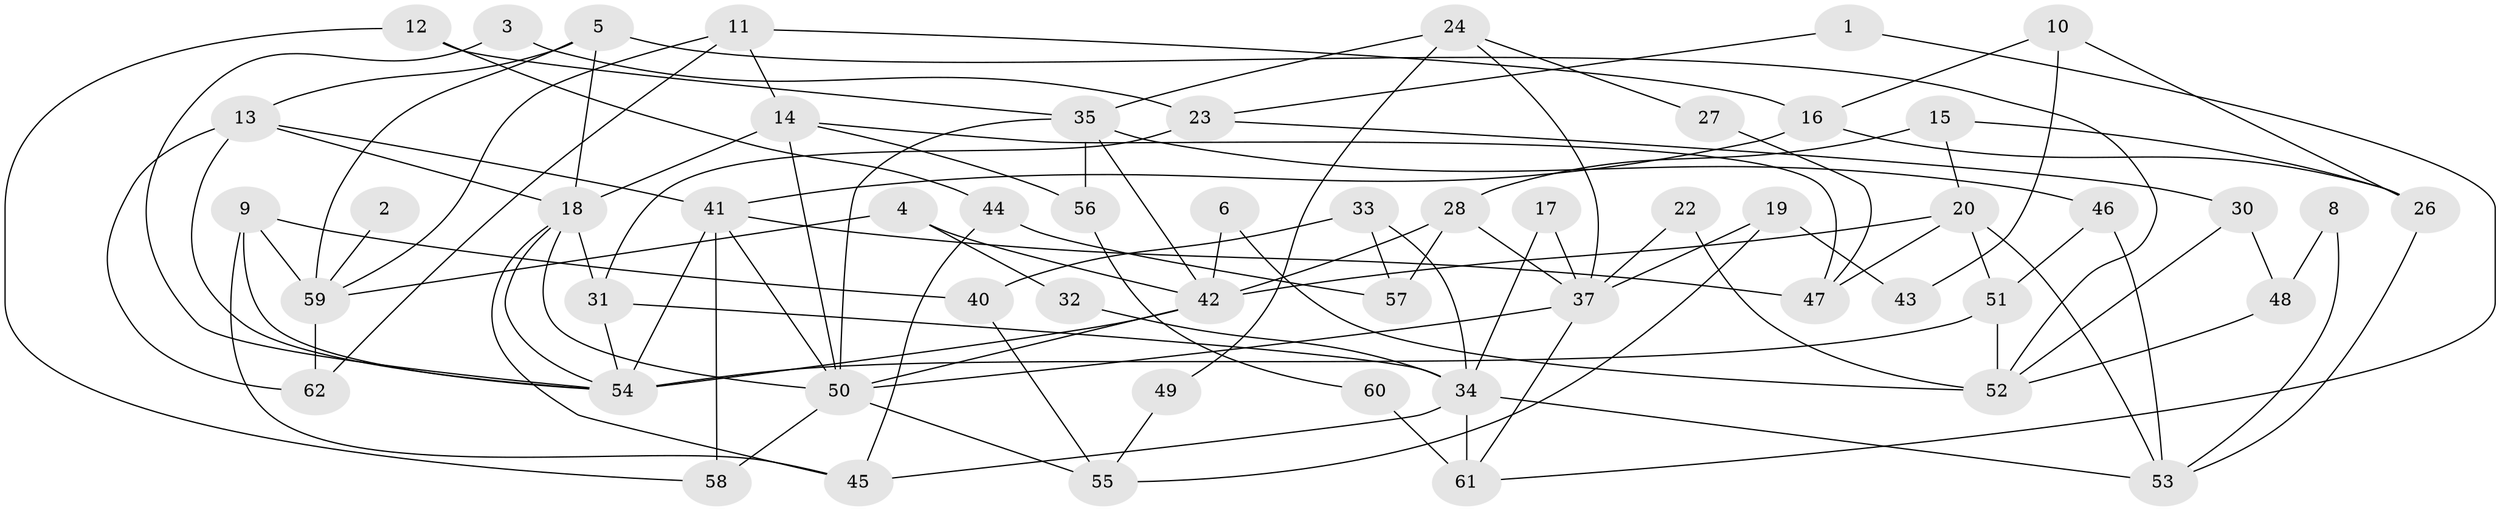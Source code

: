 // original degree distribution, {1: 0.13709677419354838, 5: 0.056451612903225805, 2: 0.24193548387096775, 4: 0.1774193548387097, 3: 0.2661290322580645, 0: 0.056451612903225805, 7: 0.04032258064516129, 10: 0.008064516129032258, 6: 0.016129032258064516}
// Generated by graph-tools (version 1.1) at 2025/35/03/04/25 23:35:50]
// undirected, 55 vertices, 106 edges
graph export_dot {
  node [color=gray90,style=filled];
  1;
  2;
  3;
  4;
  5;
  6;
  8;
  9;
  10;
  11;
  12;
  13;
  14;
  15;
  16;
  17;
  18;
  19;
  20;
  22;
  23;
  24;
  26;
  27;
  28;
  30;
  31;
  32;
  33;
  34;
  35;
  37;
  40;
  41;
  42;
  43;
  44;
  45;
  46;
  47;
  48;
  49;
  50;
  51;
  52;
  53;
  54;
  55;
  56;
  57;
  58;
  59;
  60;
  61;
  62;
  1 -- 23 [weight=1.0];
  1 -- 61 [weight=1.0];
  2 -- 59 [weight=1.0];
  3 -- 23 [weight=1.0];
  3 -- 54 [weight=1.0];
  4 -- 32 [weight=1.0];
  4 -- 42 [weight=1.0];
  4 -- 59 [weight=1.0];
  5 -- 13 [weight=1.0];
  5 -- 18 [weight=1.0];
  5 -- 52 [weight=1.0];
  5 -- 59 [weight=1.0];
  6 -- 42 [weight=1.0];
  6 -- 52 [weight=1.0];
  8 -- 48 [weight=1.0];
  8 -- 53 [weight=1.0];
  9 -- 40 [weight=1.0];
  9 -- 45 [weight=1.0];
  9 -- 54 [weight=2.0];
  9 -- 59 [weight=2.0];
  10 -- 16 [weight=1.0];
  10 -- 26 [weight=1.0];
  10 -- 43 [weight=1.0];
  11 -- 14 [weight=1.0];
  11 -- 16 [weight=1.0];
  11 -- 59 [weight=1.0];
  11 -- 62 [weight=1.0];
  12 -- 35 [weight=1.0];
  12 -- 44 [weight=1.0];
  12 -- 58 [weight=1.0];
  13 -- 18 [weight=1.0];
  13 -- 41 [weight=1.0];
  13 -- 54 [weight=1.0];
  13 -- 62 [weight=1.0];
  14 -- 18 [weight=1.0];
  14 -- 47 [weight=1.0];
  14 -- 50 [weight=1.0];
  14 -- 56 [weight=1.0];
  15 -- 20 [weight=1.0];
  15 -- 26 [weight=1.0];
  15 -- 28 [weight=1.0];
  16 -- 26 [weight=1.0];
  16 -- 41 [weight=1.0];
  17 -- 34 [weight=1.0];
  17 -- 37 [weight=1.0];
  18 -- 31 [weight=1.0];
  18 -- 45 [weight=1.0];
  18 -- 50 [weight=1.0];
  18 -- 54 [weight=1.0];
  19 -- 37 [weight=1.0];
  19 -- 43 [weight=1.0];
  19 -- 55 [weight=1.0];
  20 -- 42 [weight=2.0];
  20 -- 47 [weight=1.0];
  20 -- 51 [weight=1.0];
  20 -- 53 [weight=1.0];
  22 -- 37 [weight=1.0];
  22 -- 52 [weight=1.0];
  23 -- 30 [weight=1.0];
  23 -- 31 [weight=1.0];
  24 -- 27 [weight=1.0];
  24 -- 35 [weight=1.0];
  24 -- 37 [weight=1.0];
  24 -- 49 [weight=1.0];
  26 -- 53 [weight=1.0];
  27 -- 47 [weight=1.0];
  28 -- 37 [weight=1.0];
  28 -- 42 [weight=1.0];
  28 -- 57 [weight=1.0];
  30 -- 48 [weight=1.0];
  30 -- 52 [weight=1.0];
  31 -- 34 [weight=1.0];
  31 -- 54 [weight=1.0];
  32 -- 34 [weight=1.0];
  33 -- 34 [weight=1.0];
  33 -- 40 [weight=1.0];
  33 -- 57 [weight=1.0];
  34 -- 45 [weight=1.0];
  34 -- 53 [weight=1.0];
  34 -- 61 [weight=1.0];
  35 -- 42 [weight=1.0];
  35 -- 46 [weight=1.0];
  35 -- 50 [weight=2.0];
  35 -- 56 [weight=1.0];
  37 -- 50 [weight=1.0];
  37 -- 61 [weight=1.0];
  40 -- 55 [weight=1.0];
  41 -- 47 [weight=1.0];
  41 -- 50 [weight=1.0];
  41 -- 54 [weight=1.0];
  41 -- 58 [weight=1.0];
  42 -- 50 [weight=1.0];
  42 -- 54 [weight=3.0];
  44 -- 45 [weight=1.0];
  44 -- 57 [weight=1.0];
  46 -- 51 [weight=1.0];
  46 -- 53 [weight=1.0];
  48 -- 52 [weight=1.0];
  49 -- 55 [weight=1.0];
  50 -- 55 [weight=1.0];
  50 -- 58 [weight=1.0];
  51 -- 52 [weight=2.0];
  51 -- 54 [weight=2.0];
  56 -- 60 [weight=1.0];
  59 -- 62 [weight=1.0];
  60 -- 61 [weight=2.0];
}

